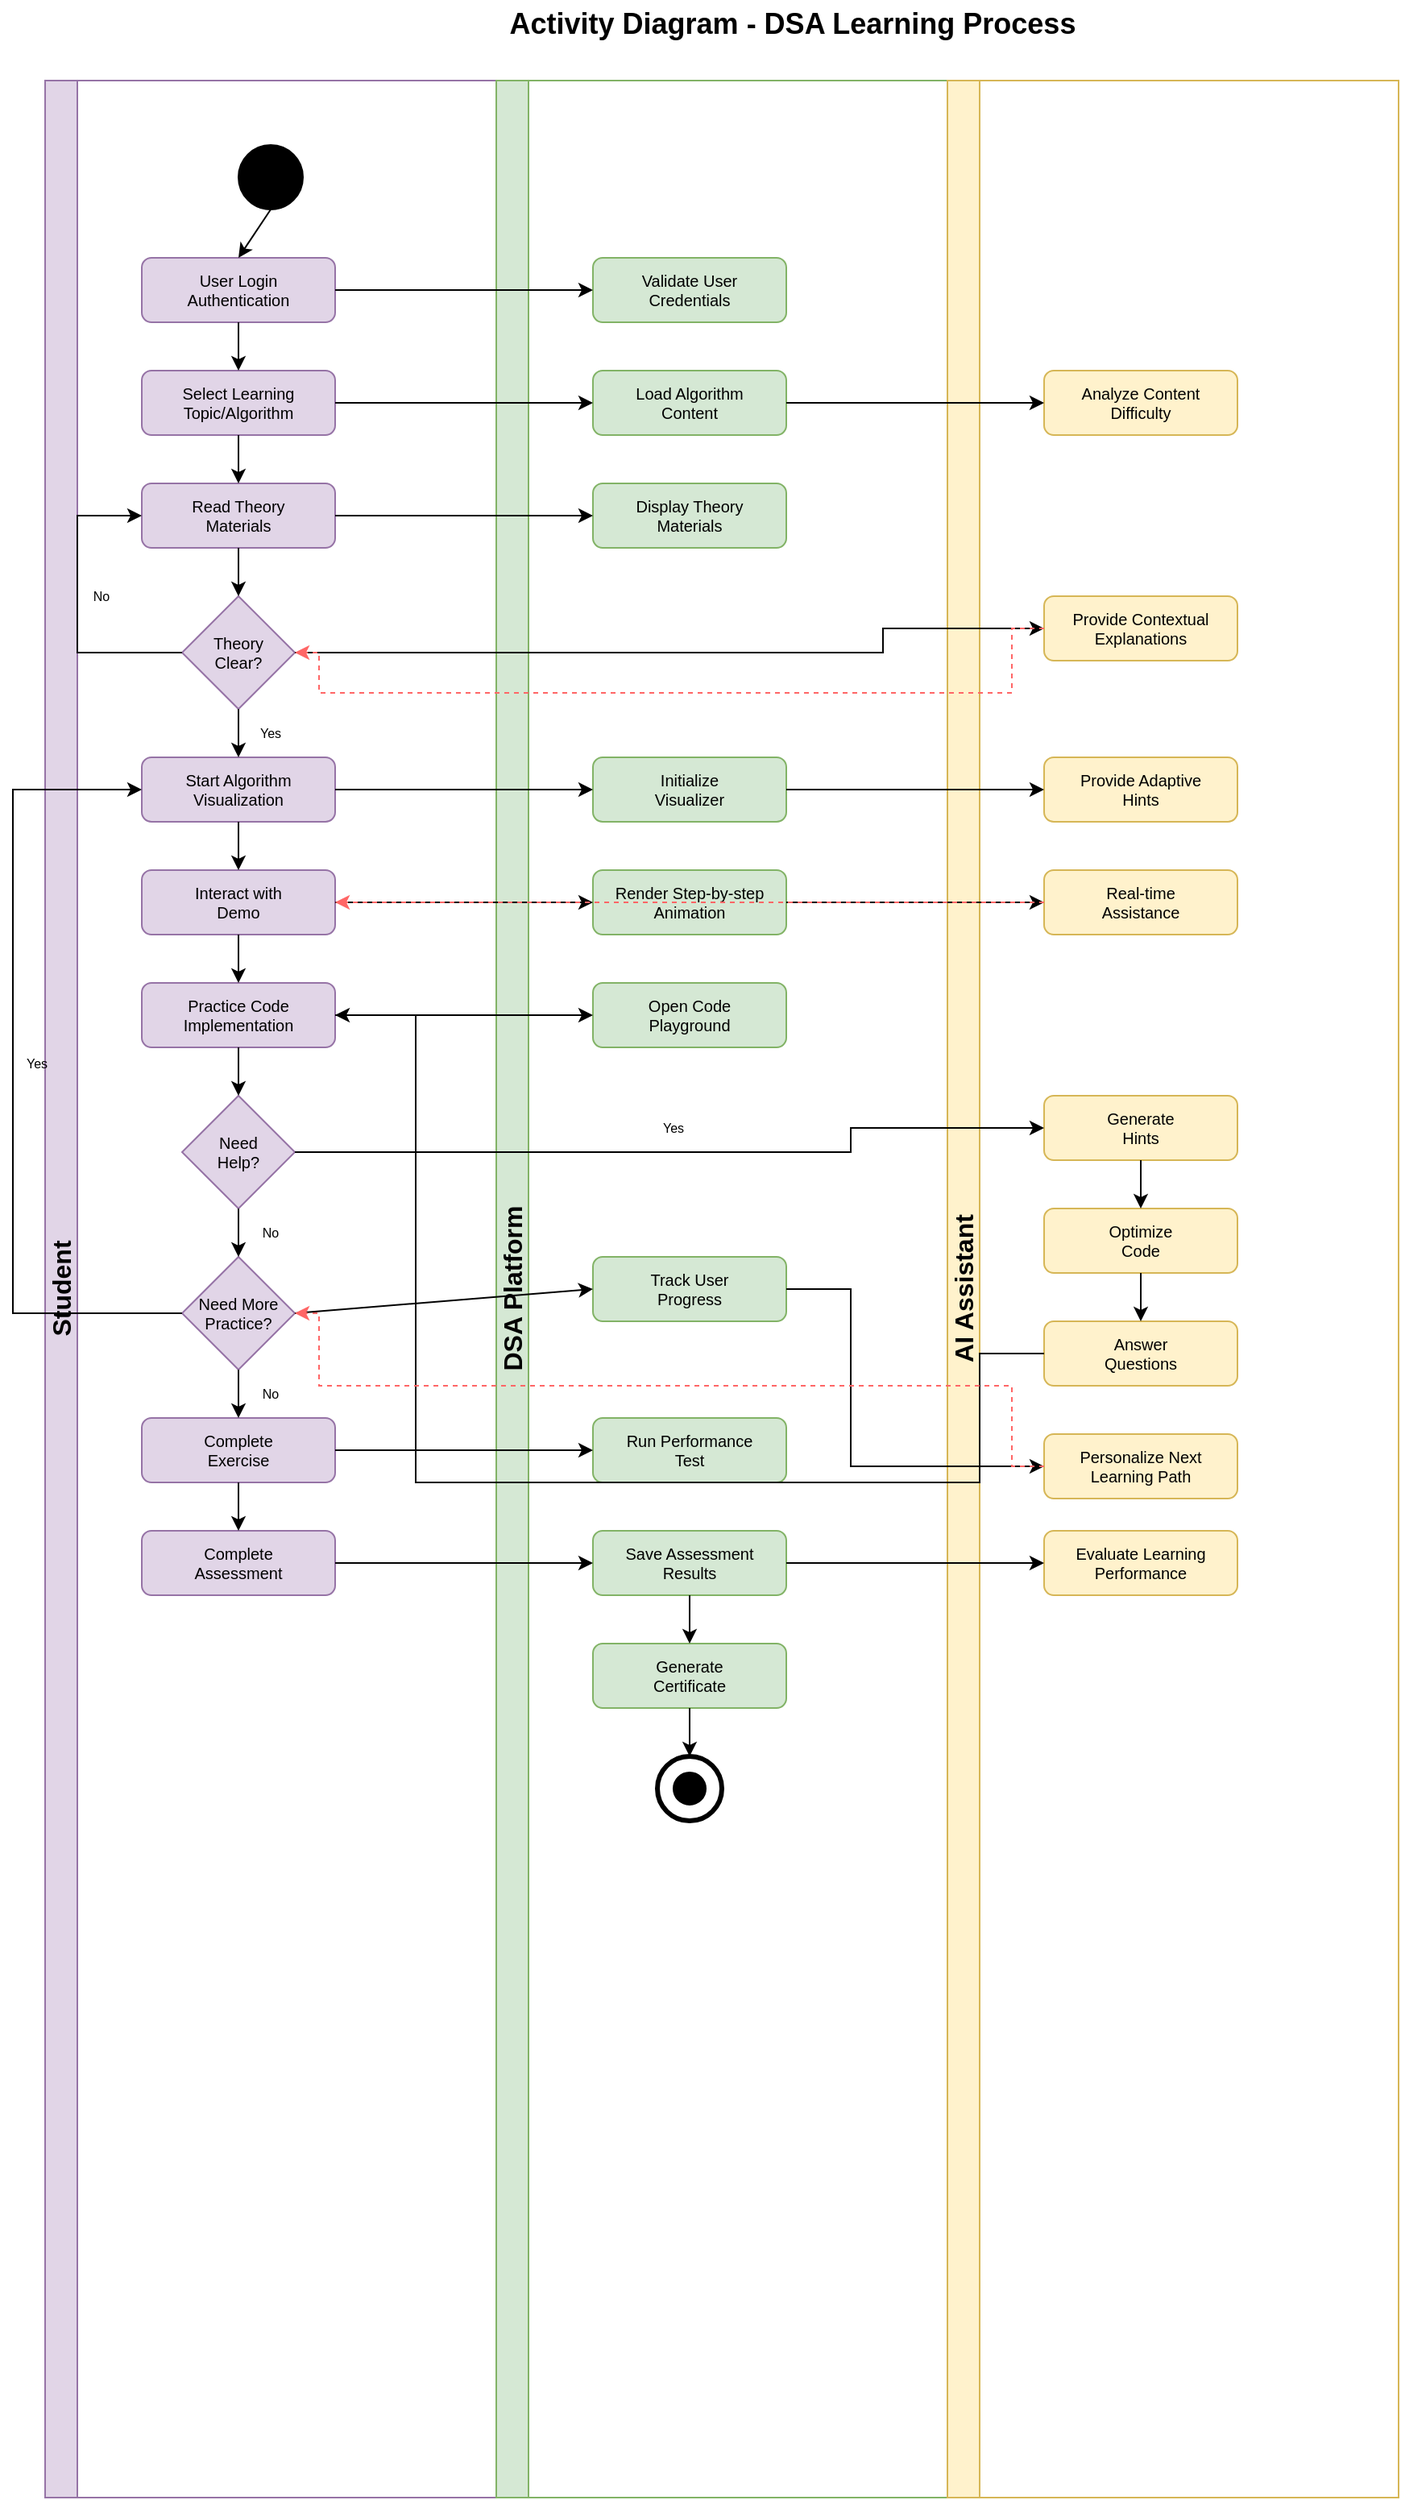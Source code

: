 <mxfile version="24.7.17">
  <diagram name="Activity Diagram" id="activity-diagram-clean">
    <mxGraphModel dx="1422" dy="754" grid="1" gridSize="10" guides="1" tooltips="1" connect="1" arrows="1" fold="1" page="1" pageScale="1" pageWidth="1169" pageHeight="1654" math="0" shadow="0">
      <root>
        <mxCell id="0" />
        <mxCell id="1" parent="0" />
        
        <!-- Title -->
        <mxCell id="title" value="Activity Diagram - DSA Learning Process" style="text;html=1;align=center;verticalAlign=middle;whiteSpace=wrap;rounded=0;fontSize=18;fontStyle=1" vertex="1" parent="1">
          <mxGeometry x="284" y="30" width="600" height="30" as="geometry" />
        </mxCell>

        <!-- Swimlanes -->
        <mxCell id="student-lane" value="Student" style="swimlane;html=1;childLayout=stackLayout;resizeParent=1;resizeParentMax=0;horizontal=0;startSize=20;horizontalStack=0;fontSize=16;fontStyle=1;fillColor=#e1d5e7;strokeColor=#9673a6" vertex="1" parent="1">
          <mxGeometry x="120" y="80" width="280" height="1500" as="geometry" />
        </mxCell>

        <mxCell id="system-lane" value="DSA Platform" style="swimlane;html=1;childLayout=stackLayout;resizeParent=1;resizeParentMax=0;horizontal=0;startSize=20;horizontalStack=0;fontSize=16;fontStyle=1;fillColor=#d5e8d4;strokeColor=#82b366" vertex="1" parent="1">
          <mxGeometry x="400" y="80" width="280" height="1500" as="geometry" />
        </mxCell>

        <mxCell id="ai-lane" value="AI Assistant" style="swimlane;html=1;childLayout=stackLayout;resizeParent=1;resizeParentMax=0;horizontal=0;startSize=20;horizontalStack=0;fontSize=16;fontStyle=1;fillColor=#fff2cc;strokeColor=#d6b656" vertex="1" parent="1">
          <mxGeometry x="680" y="80" width="280" height="1500" as="geometry" />
        </mxCell>

        <!-- Start Node -->
        <mxCell id="start" value="" style="ellipse;whiteSpace=wrap;html=1;aspect=fixed;fillColor=#000000;strokeColor=#000000" vertex="1" parent="1">
          <mxGeometry x="240" y="120" width="40" height="40" as="geometry" />
        </mxCell>

        <!-- Student Activities -->
        <mxCell id="login" value="User Login&#xa;Authentication" style="rounded=1;whiteSpace=wrap;html=1;fontSize=10;fillColor=#e1d5e7;strokeColor=#9673a6" vertex="1" parent="1">
          <mxGeometry x="180" y="190" width="120" height="40" as="geometry" />
        </mxCell>

        <mxCell id="select-algorithm" value="Select Learning&#xa;Topic/Algorithm" style="rounded=1;whiteSpace=wrap;html=1;fontSize=10;fillColor=#e1d5e7;strokeColor=#9673a6" vertex="1" parent="1">
          <mxGeometry x="180" y="260" width="120" height="40" as="geometry" />
        </mxCell>

        <mxCell id="read-theory" value="Read Theory&#xa;Materials" style="rounded=1;whiteSpace=wrap;html=1;fontSize=10;fillColor=#e1d5e7;strokeColor=#9673a6" vertex="1" parent="1">
          <mxGeometry x="180" y="330" width="120" height="40" as="geometry" />
        </mxCell>

        <mxCell id="understand-theory" value="Theory&#xa;Clear?" style="rhombus;whiteSpace=wrap;html=1;fontSize=10;fillColor=#e1d5e7;strokeColor=#9673a6" vertex="1" parent="1">
          <mxGeometry x="205" y="400" width="70" height="70" as="geometry" />
        </mxCell>

        <mxCell id="start-visualization" value="Start Algorithm&#xa;Visualization" style="rounded=1;whiteSpace=wrap;html=1;fontSize=10;fillColor=#e1d5e7;strokeColor=#9673a6" vertex="1" parent="1">
          <mxGeometry x="180" y="500" width="120" height="40" as="geometry" />
        </mxCell>

        <mxCell id="interact-demo" value="Interact with&#xa;Demo" style="rounded=1;whiteSpace=wrap;html=1;fontSize=10;fillColor=#e1d5e7;strokeColor=#9673a6" vertex="1" parent="1">
          <mxGeometry x="180" y="570" width="120" height="40" as="geometry" />
        </mxCell>

        <mxCell id="practice-code" value="Practice Code&#xa;Implementation" style="rounded=1;whiteSpace=wrap;html=1;fontSize=10;fillColor=#e1d5e7;strokeColor=#9673a6" vertex="1" parent="1">
          <mxGeometry x="180" y="640" width="120" height="40" as="geometry" />
        </mxCell>

        <mxCell id="need-help" value="Need&#xa;Help?" style="rhombus;whiteSpace=wrap;html=1;fontSize=10;fillColor=#e1d5e7;strokeColor=#9673a6" vertex="1" parent="1">
          <mxGeometry x="205" y="710" width="70" height="70" as="geometry" />
        </mxCell>

        <mxCell id="practice-needed" value="Need More&#xa;Practice?" style="rhombus;whiteSpace=wrap;html=1;fontSize=10;fillColor=#e1d5e7;strokeColor=#9673a6" vertex="1" parent="1">
          <mxGeometry x="205" y="810" width="70" height="70" as="geometry" />
        </mxCell>

        <mxCell id="complete-exercise" value="Complete&#xa;Exercise" style="rounded=1;whiteSpace=wrap;html=1;fontSize=10;fillColor=#e1d5e7;strokeColor=#9673a6" vertex="1" parent="1">
          <mxGeometry x="180" y="910" width="120" height="40" as="geometry" />
        </mxCell>

        <mxCell id="complete-assessment" value="Complete&#xa;Assessment" style="rounded=1;whiteSpace=wrap;html=1;fontSize=10;fillColor=#e1d5e7;strokeColor=#9673a6" vertex="1" parent="1">
          <mxGeometry x="180" y="980" width="120" height="40" as="geometry" />
        </mxCell>

        <!-- System Activities -->
        <mxCell id="validate-user" value="Validate User&#xa;Credentials" style="rounded=1;whiteSpace=wrap;html=1;fontSize=10;fillColor=#d5e8d4;strokeColor=#82b366" vertex="1" parent="1">
          <mxGeometry x="460" y="190" width="120" height="40" as="geometry" />
        </mxCell>

        <mxCell id="load-algorithm" value="Load Algorithm&#xa;Content" style="rounded=1;whiteSpace=wrap;html=1;fontSize=10;fillColor=#d5e8d4;strokeColor=#82b366" vertex="1" parent="1">
          <mxGeometry x="460" y="260" width="120" height="40" as="geometry" />
        </mxCell>

        <mxCell id="display-theory" value="Display Theory&#xa;Materials" style="rounded=1;whiteSpace=wrap;html=1;fontSize=10;fillColor=#d5e8d4;strokeColor=#82b366" vertex="1" parent="1">
          <mxGeometry x="460" y="330" width="120" height="40" as="geometry" />
        </mxCell>

        <mxCell id="prepare-visualizer" value="Initialize&#xa;Visualizer" style="rounded=1;whiteSpace=wrap;html=1;fontSize=10;fillColor=#d5e8d4;strokeColor=#82b366" vertex="1" parent="1">
          <mxGeometry x="460" y="500" width="120" height="40" as="geometry" />
        </mxCell>

        <mxCell id="render-animation" value="Render Step-by-step&#xa;Animation" style="rounded=1;whiteSpace=wrap;html=1;fontSize=10;fillColor=#d5e8d4;strokeColor=#82b366" vertex="1" parent="1">
          <mxGeometry x="460" y="570" width="120" height="40" as="geometry" />
        </mxCell>

        <mxCell id="code-playground" value="Open Code&#xa;Playground" style="rounded=1;whiteSpace=wrap;html=1;fontSize=10;fillColor=#d5e8d4;strokeColor=#82b366" vertex="1" parent="1">
          <mxGeometry x="460" y="640" width="120" height="40" as="geometry" />
        </mxCell>

        <mxCell id="track-progress" value="Track User&#xa;Progress" style="rounded=1;whiteSpace=wrap;html=1;fontSize=10;fillColor=#d5e8d4;strokeColor=#82b366" vertex="1" parent="1">
          <mxGeometry x="460" y="810" width="120" height="40" as="geometry" />
        </mxCell>

        <mxCell id="run-performance-test" value="Run Performance&#xa;Test" style="rounded=1;whiteSpace=wrap;html=1;fontSize=10;fillColor=#d5e8d4;strokeColor=#82b366" vertex="1" parent="1">
          <mxGeometry x="460" y="910" width="120" height="40" as="geometry" />
        </mxCell>

        <mxCell id="save-results" value="Save Assessment&#xa;Results" style="rounded=1;whiteSpace=wrap;html=1;fontSize=10;fillColor=#d5e8d4;strokeColor=#82b366" vertex="1" parent="1">
          <mxGeometry x="460" y="980" width="120" height="40" as="geometry" />
        </mxCell>

        <mxCell id="generate-certificate" value="Generate&#xa;Certificate" style="rounded=1;whiteSpace=wrap;html=1;fontSize=10;fillColor=#d5e8d4;strokeColor=#82b366" vertex="1" parent="1">
          <mxGeometry x="460" y="1050" width="120" height="40" as="geometry" />
        </mxCell>

        <!-- AI Assistant Activities -->
        <mxCell id="analyze-difficulty" value="Analyze Content&#xa;Difficulty" style="rounded=1;whiteSpace=wrap;html=1;fontSize=10;fillColor=#fff2cc;strokeColor=#d6b656" vertex="1" parent="1">
          <mxGeometry x="740" y="260" width="120" height="40" as="geometry" />
        </mxCell>

        <mxCell id="provide-explanation" value="Provide Contextual&#xa;Explanations" style="rounded=1;whiteSpace=wrap;html=1;fontSize=10;fillColor=#fff2cc;strokeColor=#d6b656" vertex="1" parent="1">
          <mxGeometry x="740" y="400" width="120" height="40" as="geometry" />
        </mxCell>

        <mxCell id="adaptive-hints" value="Provide Adaptive&#xa;Hints" style="rounded=1;whiteSpace=wrap;html=1;fontSize=10;fillColor=#fff2cc;strokeColor=#d6b656" vertex="1" parent="1">
          <mxGeometry x="740" y="500" width="120" height="40" as="geometry" />
        </mxCell>

        <mxCell id="real-time-help" value="Real-time&#xa;Assistance" style="rounded=1;whiteSpace=wrap;html=1;fontSize=10;fillColor=#fff2cc;strokeColor=#d6b656" vertex="1" parent="1">
          <mxGeometry x="740" y="570" width="120" height="40" as="geometry" />
        </mxCell>

        <mxCell id="generate-hints" value="Generate&#xa;Hints" style="rounded=1;whiteSpace=wrap;html=1;fontSize=10;fillColor=#fff2cc;strokeColor=#d6b656" vertex="1" parent="1">
          <mxGeometry x="740" y="710" width="120" height="40" as="geometry" />
        </mxCell>

        <mxCell id="optimize-code" value="Optimize&#xa;Code" style="rounded=1;whiteSpace=wrap;html=1;fontSize=10;fillColor=#fff2cc;strokeColor=#d6b656" vertex="1" parent="1">
          <mxGeometry x="740" y="780" width="120" height="40" as="geometry" />
        </mxCell>

        <mxCell id="answer-questions" value="Answer&#xa;Questions" style="rounded=1;whiteSpace=wrap;html=1;fontSize=10;fillColor=#fff2cc;strokeColor=#d6b656" vertex="1" parent="1">
          <mxGeometry x="740" y="850" width="120" height="40" as="geometry" />
        </mxCell>

        <mxCell id="personalize-content" value="Personalize Next&#xa;Learning Path" style="rounded=1;whiteSpace=wrap;html=1;fontSize=10;fillColor=#fff2cc;strokeColor=#d6b656" vertex="1" parent="1">
          <mxGeometry x="740" y="920" width="120" height="40" as="geometry" />
        </mxCell>

        <mxCell id="evaluate-performance" value="Evaluate Learning&#xa;Performance" style="rounded=1;whiteSpace=wrap;html=1;fontSize=10;fillColor=#fff2cc;strokeColor=#d6b656" vertex="1" parent="1">
          <mxGeometry x="740" y="980" width="120" height="40" as="geometry" />
        </mxCell>

        <!-- End Node -->
        <mxCell id="end" value="" style="ellipse;whiteSpace=wrap;html=1;aspect=fixed;fillColor=#ffffff;strokeColor=#000000;strokeWidth=3" vertex="1" parent="1">
          <mxGeometry x="500" y="1120" width="40" height="40" as="geometry" />
        </mxCell>

        <mxCell id="end-inner" value="" style="ellipse;whiteSpace=wrap;html=1;aspect=fixed;fillColor=#000000;strokeColor=#000000" vertex="1" parent="1">
          <mxGeometry x="510" y="1130" width="20" height="20" as="geometry" />
        </mxCell>

        <!-- Main Flow Arrows -->
        <mxCell id="flow1" style="endArrow=classic;html=1;rounded=0;exitX=0.5;exitY=1;exitDx=0;exitDy=0;entryX=0.5;entryY=0;entryDx=0;entryDy=0" edge="1" parent="1" source="start" target="login">
          <mxGeometry width="50" height="50" relative="1" as="geometry">
            <mxPoint x="400" y="400" as="sourcePoint" />
            <mxPoint x="450" y="350" as="targetPoint" />
          </mxGeometry>
        </mxCell>

        <mxCell id="flow2" style="endArrow=classic;html=1;rounded=0;exitX=0.5;exitY=1;exitDx=0;exitDy=0;entryX=0.5;entryY=0;entryDx=0;entryDy=0" edge="1" parent="1" source="login" target="select-algorithm">
          <mxGeometry width="50" height="50" relative="1" as="geometry">
            <mxPoint x="250" y="230" as="sourcePoint" />
            <mxPoint x="250" y="260" as="targetPoint" />
          </mxGeometry>
        </mxCell>

        <mxCell id="flow3" style="endArrow=classic;html=1;rounded=0;exitX=0.5;exitY=1;exitDx=0;exitDy=0;entryX=0.5;entryY=0;entryDx=0;entryDy=0" edge="1" parent="1" source="select-algorithm" target="read-theory">
          <mxGeometry width="50" height="50" relative="1" as="geometry">
            <mxPoint x="250" y="300" as="sourcePoint" />
            <mxPoint x="250" y="330" as="targetPoint" />
          </mxGeometry>
        </mxCell>

        <mxCell id="flow4" style="endArrow=classic;html=1;rounded=0;exitX=0.5;exitY=1;exitDx=0;exitDy=0;entryX=0.5;entryY=0;entryDx=0;entryDy=0" edge="1" parent="1" source="read-theory" target="understand-theory">
          <mxGeometry width="50" height="50" relative="1" as="geometry">
            <mxPoint x="240" y="370" as="sourcePoint" />
            <mxPoint x="240" y="400" as="targetPoint" />
          </mxGeometry>
        </mxCell>

        <mxCell id="flow5" style="endArrow=classic;html=1;rounded=0;exitX=0.5;exitY=1;exitDx=0;exitDy=0;entryX=0.5;entryY=0;entryDx=0;entryDy=0" edge="1" parent="1" source="understand-theory" target="start-visualization">
          <mxGeometry width="50" height="50" relative="1" as="geometry">
            <mxPoint x="240" y="470" as="sourcePoint" />
            <mxPoint x="240" y="500" as="targetPoint" />
          </mxGeometry>
        </mxCell>

        <mxCell id="flow-yes1" value="Yes" style="text;html=1;align=center;verticalAlign=middle;whiteSpace=wrap;rounded=0;fontSize=8" vertex="1" parent="1">
          <mxGeometry x="250" y="475" width="20" height="20" as="geometry" />
        </mxCell>

        <!-- Loop back for understanding -->
        <mxCell id="loop1" style="endArrow=classic;html=1;rounded=0;exitX=0;exitY=0.5;exitDx=0;exitDy=0;entryX=0;entryY=0.5;entryDx=0;entryDy=0" edge="1" parent="1" source="understand-theory" target="read-theory">
          <mxGeometry width="50" height="50" relative="1" as="geometry">
            <mxPoint x="205" y="435" as="sourcePoint" />
            <mxPoint x="140" y="350" as="targetPoint" />
            <Array as="points">
              <mxPoint x="140" y="435" />
              <mxPoint x="140" y="350" />
            </Array>
          </mxGeometry>
        </mxCell>

        <mxCell id="flow-no1" value="No" style="text;html=1;align=center;verticalAlign=middle;whiteSpace=wrap;rounded=0;fontSize=8" vertex="1" parent="1">
          <mxGeometry x="145" y="390" width="20" height="20" as="geometry" />
        </mxCell>

        <!-- Continue main flow -->
        <mxCell id="flow6" style="endArrow=classic;html=1;rounded=0;exitX=0.5;exitY=1;exitDx=0;exitDy=0;entryX=0.5;entryY=0;entryDx=0;entryDy=0" edge="1" parent="1" source="start-visualization" target="interact-demo">
          <mxGeometry width="50" height="50" relative="1" as="geometry">
            <mxPoint x="240" y="540" as="sourcePoint" />
            <mxPoint x="240" y="570" as="targetPoint" />
          </mxGeometry>
        </mxCell>

        <mxCell id="flow7" style="endArrow=classic;html=1;rounded=0;exitX=0.5;exitY=1;exitDx=0;exitDy=0;entryX=0.5;entryY=0;entryDx=0;entryDy=0" edge="1" parent="1" source="interact-demo" target="practice-code">
          <mxGeometry width="50" height="50" relative="1" as="geometry">
            <mxPoint x="240" y="610" as="sourcePoint" />
            <mxPoint x="240" y="640" as="targetPoint" />
          </mxGeometry>
        </mxCell>

        <mxCell id="flow8" style="endArrow=classic;html=1;rounded=0;exitX=0.5;exitY=1;exitDx=0;exitDy=0;entryX=0.5;entryY=0;entryDx=0;entryDy=0" edge="1" parent="1" source="practice-code" target="need-help">
          <mxGeometry width="50" height="50" relative="1" as="geometry">
            <mxPoint x="240" y="680" as="sourcePoint" />
            <mxPoint x="240" y="710" as="targetPoint" />
          </mxGeometry>
        </mxCell>

        <mxCell id="flow9" style="endArrow=classic;html=1;rounded=0;exitX=0.5;exitY=1;exitDx=0;exitDy=0;entryX=0.5;entryY=0;entryDx=0;entryDy=0" edge="1" parent="1" source="need-help" target="practice-needed">
          <mxGeometry width="50" height="50" relative="1" as="geometry">
            <mxPoint x="240" y="780" as="sourcePoint" />
            <mxPoint x="240" y="810" as="targetPoint" />
          </mxGeometry>
        </mxCell>

        <mxCell id="flow-no2" value="No" style="text;html=1;align=center;verticalAlign=middle;whiteSpace=wrap;rounded=0;fontSize=8" vertex="1" parent="1">
          <mxGeometry x="250" y="785" width="20" height="20" as="geometry" />
        </mxCell>

        <mxCell id="flow10" style="endArrow=classic;html=1;rounded=0;exitX=0.5;exitY=1;exitDx=0;exitDy=0;entryX=0.5;entryY=0;entryDx=0;entryDy=0" edge="1" parent="1" source="practice-needed" target="complete-exercise">
          <mxGeometry width="50" height="50" relative="1" as="geometry">
            <mxPoint x="240" y="880" as="sourcePoint" />
            <mxPoint x="240" y="910" as="targetPoint" />
          </mxGeometry>
        </mxCell>

        <mxCell id="flow-no3" value="No" style="text;html=1;align=center;verticalAlign=middle;whiteSpace=wrap;rounded=0;fontSize=8" vertex="1" parent="1">
          <mxGeometry x="250" y="885" width="20" height="20" as="geometry" />
        </mxCell>

        <mxCell id="flow11" style="endArrow=classic;html=1;rounded=0;exitX=0.5;exitY=1;exitDx=0;exitDy=0;entryX=0.5;entryY=0;entryDx=0;entryDy=0" edge="1" parent="1" source="complete-exercise" target="complete-assessment">
          <mxGeometry width="50" height="50" relative="1" as="geometry">
            <mxPoint x="240" y="950" as="sourcePoint" />
            <mxPoint x="240" y="980" as="targetPoint" />
          </mxGeometry>
        </mxCell>

        <!-- Loop back for more practice -->
        <mxCell id="loop2" style="endArrow=classic;html=1;rounded=0;exitX=0;exitY=0.5;exitDx=0;exitDy=0;entryX=0;entryY=0.5;entryDx=0;entryDy=0" edge="1" parent="1" source="practice-needed" target="start-visualization">
          <mxGeometry width="50" height="50" relative="1" as="geometry">
            <mxPoint x="205" y="845" as="sourcePoint" />
            <mxPoint x="180" y="520" as="targetPoint" />
            <Array as="points">
              <mxPoint x="100" y="845" />
              <mxPoint x="100" y="520" />
            </Array>
          </mxGeometry>
        </mxCell>

        <mxCell id="flow-yes2" value="Yes" style="text;html=1;align=center;verticalAlign=middle;whiteSpace=wrap;rounded=0;fontSize=8" vertex="1" parent="1">
          <mxGeometry x="105" y="680" width="20" height="20" as="geometry" />
        </mxCell>

        <!-- System Flow Arrows -->
        <mxCell id="sys-flow1" style="endArrow=classic;html=1;rounded=0;exitX=1;exitY=0.5;exitDx=0;exitDy=0;entryX=0;entryY=0.5;entryDx=0;entryDy=0" edge="1" parent="1" source="login" target="validate-user">
          <mxGeometry width="50" height="50" relative="1" as="geometry">
            <mxPoint x="300" y="210" as="sourcePoint" />
            <mxPoint x="460" y="210" as="targetPoint" />
          </mxGeometry>
        </mxCell>

        <mxCell id="sys-flow2" style="endArrow=classic;html=1;rounded=0;exitX=1;exitY=0.5;exitDx=0;exitDy=0;entryX=0;entryY=0.5;entryDx=0;entryDy=0" edge="1" parent="1" source="select-algorithm" target="load-algorithm">
          <mxGeometry width="50" height="50" relative="1" as="geometry">
            <mxPoint x="300" y="280" as="sourcePoint" />
            <mxPoint x="460" y="280" as="targetPoint" />
          </mxGeometry>
        </mxCell>

        <mxCell id="sys-flow3" style="endArrow=classic;html=1;rounded=0;exitX=1;exitY=0.5;exitDx=0;exitDy=0;entryX=0;entryY=0.5;entryDx=0;entryDy=0" edge="1" parent="1" source="read-theory" target="display-theory">
          <mxGeometry width="50" height="50" relative="1" as="geometry">
            <mxPoint x="300" y="350" as="sourcePoint" />
            <mxPoint x="460" y="350" as="targetPoint" />
          </mxGeometry>
        </mxCell>

        <mxCell id="sys-flow4" style="endArrow=classic;html=1;rounded=0;exitX=1;exitY=0.5;exitDx=0;exitDy=0;entryX=0;entryY=0.5;entryDx=0;entryDy=0" edge="1" parent="1" source="start-visualization" target="prepare-visualizer">
          <mxGeometry width="50" height="50" relative="1" as="geometry">
            <mxPoint x="300" y="520" as="sourcePoint" />
            <mxPoint x="460" y="520" as="targetPoint" />
          </mxGeometry>
        </mxCell>

        <mxCell id="sys-flow5" style="endArrow=classic;html=1;rounded=0;exitX=1;exitY=0.5;exitDx=0;exitDy=0;entryX=0;entryY=0.5;entryDx=0;entryDy=0" edge="1" parent="1" source="interact-demo" target="render-animation">
          <mxGeometry width="50" height="50" relative="1" as="geometry">
            <mxPoint x="300" y="590" as="sourcePoint" />
            <mxPoint x="460" y="590" as="targetPoint" />
          </mxGeometry>
        </mxCell>

        <mxCell id="sys-flow6" style="endArrow=classic;html=1;rounded=0;exitX=1;exitY=0.5;exitDx=0;exitDy=0;entryX=0;entryY=0.5;entryDx=0;entryDy=0" edge="1" parent="1" source="practice-code" target="code-playground">
          <mxGeometry width="50" height="50" relative="1" as="geometry">
            <mxPoint x="300" y="660" as="sourcePoint" />
            <mxPoint x="460" y="660" as="targetPoint" />
          </mxGeometry>
        </mxCell>

        <mxCell id="sys-flow7" style="endArrow=classic;html=1;rounded=0;exitX=1;exitY=0.5;exitDx=0;exitDy=0;entryX=0;entryY=0.5;entryDx=0;entryDy=0" edge="1" parent="1" source="practice-needed" target="track-progress">
          <mxGeometry width="50" height="50" relative="1" as="geometry">
            <mxPoint x="275" y="845" as="sourcePoint" />
            <mxPoint x="460" y="830" as="targetPoint" />
          </mxGeometry>
        </mxCell>

        <mxCell id="sys-flow8" style="endArrow=classic;html=1;rounded=0;exitX=1;exitY=0.5;exitDx=0;exitDy=0;entryX=0;entryY=0.5;entryDx=0;entryDy=0" edge="1" parent="1" source="complete-exercise" target="run-performance-test">
          <mxGeometry width="50" height="50" relative="1" as="geometry">
            <mxPoint x="300" y="930" as="sourcePoint" />
            <mxPoint x="460" y="930" as="targetPoint" />
          </mxGeometry>
        </mxCell>

        <mxCell id="sys-flow9" style="endArrow=classic;html=1;rounded=0;exitX=1;exitY=0.5;exitDx=0;exitDy=0;entryX=0;entryY=0.5;entryDx=0;entryDy=0" edge="1" parent="1" source="complete-assessment" target="save-results">
          <mxGeometry width="50" height="50" relative="1" as="geometry">
            <mxPoint x="300" y="1000" as="sourcePoint" />
            <mxPoint x="460" y="1000" as="targetPoint" />
          </mxGeometry>
        </mxCell>

        <mxCell id="sys-flow10" style="endArrow=classic;html=1;rounded=0;exitX=0.5;exitY=1;exitDx=0;exitDy=0;entryX=0.5;entryY=0;entryDx=0;entryDy=0" edge="1" parent="1" source="save-results" target="generate-certificate">
          <mxGeometry width="50" height="50" relative="1" as="geometry">
            <mxPoint x="520" y="1020" as="sourcePoint" />
            <mxPoint x="520" y="1050" as="targetPoint" />
          </mxGeometry>
        </mxCell>

        <mxCell id="sys-flow11" style="endArrow=classic;html=1;rounded=0;exitX=0.5;exitY=1;exitDx=0;exitDy=0;entryX=0.5;entryY=0;entryDx=0;entryDy=0" edge="1" parent="1" source="generate-certificate" target="end">
          <mxGeometry width="50" height="50" relative="1" as="geometry">
            <mxPoint x="520" y="1090" as="sourcePoint" />
            <mxPoint x="520" y="1120" as="targetPoint" />
          </mxGeometry>
        </mxCell>

        <!-- AI Flow Arrows -->
        <mxCell id="ai-flow1" style="endArrow=classic;html=1;rounded=0;exitX=1;exitY=0.5;exitDx=0;exitDy=0;entryX=0;entryY=0.5;entryDx=0;entryDy=0" edge="1" parent="1" source="load-algorithm" target="analyze-difficulty">
          <mxGeometry width="50" height="50" relative="1" as="geometry">
            <mxPoint x="580" y="280" as="sourcePoint" />
            <mxPoint x="740" y="280" as="targetPoint" />
          </mxGeometry>
        </mxCell>

        <mxCell id="ai-flow2" style="endArrow=classic;html=1;rounded=0;exitX=1;exitY=0.5;exitDx=0;exitDy=0;entryX=0;entryY=0.5;entryDx=0;entryDy=0" edge="1" parent="1" source="understand-theory" target="provide-explanation">
          <mxGeometry width="50" height="50" relative="1" as="geometry">
            <mxPoint x="275" y="435" as="sourcePoint" />
            <mxPoint x="740" y="420" as="targetPoint" />
            <Array as="points">
              <mxPoint x="640" y="435" />
              <mxPoint x="640" y="420" />
            </Array>
          </mxGeometry>
        </mxCell>

        <mxCell id="ai-flow3" style="endArrow=classic;html=1;rounded=0;exitX=1;exitY=0.5;exitDx=0;exitDy=0;entryX=0;entryY=0.5;entryDx=0;entryDy=0" edge="1" parent="1" source="prepare-visualizer" target="adaptive-hints">
          <mxGeometry width="50" height="50" relative="1" as="geometry">
            <mxPoint x="580" y="520" as="sourcePoint" />
            <mxPoint x="740" y="520" as="targetPoint" />
          </mxGeometry>
        </mxCell>

        <mxCell id="ai-flow4" style="endArrow=classic;html=1;rounded=0;exitX=1;exitY=0.5;exitDx=0;exitDy=0;entryX=0;entryY=0.5;entryDx=0;entryDy=0" edge="1" parent="1" source="render-animation" target="real-time-help">
          <mxGeometry width="50" height="50" relative="1" as="geometry">
            <mxPoint x="580" y="590" as="sourcePoint" />
            <mxPoint x="740" y="590" as="targetPoint" />
          </mxGeometry>
        </mxCell>

        <mxCell id="ai-flow5" style="endArrow=classic;html=1;rounded=0;exitX=1;exitY=0.5;exitDx=0;exitDy=0;entryX=0;entryY=0.5;entryDx=0;entryDy=0" edge="1" parent="1" source="need-help" target="generate-hints">
          <mxGeometry width="50" height="50" relative="1" as="geometry">
            <mxPoint x="275" y="745" as="sourcePoint" />
            <mxPoint x="740" y="730" as="targetPoint" />
            <Array as="points">
              <mxPoint x="620" y="745" />
              <mxPoint x="620" y="730" />
            </Array>
          </mxGeometry>
        </mxCell>

        <mxCell id="flow-yes3" value="Yes" style="text;html=1;align=center;verticalAlign=middle;whiteSpace=wrap;rounded=0;fontSize=8" vertex="1" parent="1">
          <mxGeometry x="500" y="720" width="20" height="20" as="geometry" />
        </mxCell>

        <mxCell id="ai-flow6" style="endArrow=classic;html=1;rounded=0;exitX=0.5;exitY=1;exitDx=0;exitDy=0;entryX=0.5;entryY=0;entryDx=0;entryDy=0" edge="1" parent="1" source="generate-hints" target="optimize-code">
          <mxGeometry width="50" height="50" relative="1" as="geometry">
            <mxPoint x="800" y="750" as="sourcePoint" />
            <mxPoint x="800" y="780" as="targetPoint" />
          </mxGeometry>
        </mxCell>

        <mxCell id="ai-flow7" style="endArrow=classic;html=1;rounded=0;exitX=0.5;exitY=1;exitDx=0;exitDy=0;entryX=0.5;entryY=0;entryDx=0;entryDy=0" edge="1" parent="1" source="optimize-code" target="answer-questions">
          <mxGeometry width="50" height="50" relative="1" as="geometry">
            <mxPoint x="800" y="820" as="sourcePoint" />
            <mxPoint x="800" y="850" as="targetPoint" />
          </mxGeometry>
        </mxCell>

        <!-- Help loop back -->
        <mxCell id="help-loop" style="endArrow=classic;html=1;rounded=0;exitX=0;exitY=0.5;exitDx=0;exitDy=0;entryX=1;entryY=0.5;entryDx=0;entryDy=0" edge="1" parent="1" source="answer-questions" target="practice-code">
          <mxGeometry width="50" height="50" relative="1" as="geometry">
            <mxPoint x="740" y="870" as="sourcePoint" />
            <mxPoint x="300" y="660" as="targetPoint" />
            <Array as="points">
              <mxPoint x="700" y="870" />
              <mxPoint x="700" y="950" />
              <mxPoint x="350" y="950" />
              <mxPoint x="350" y="660" />
            </Array>
          </mxGeometry>
        </mxCell>

        <mxCell id="ai-flow8" style="endArrow=classic;html=1;rounded=0;exitX=1;exitY=0.5;exitDx=0;exitDy=0;entryX=0;entryY=0.5;entryDx=0;entryDy=0" edge="1" parent="1" source="track-progress" target="personalize-content">
          <mxGeometry width="50" height="50" relative="1" as="geometry">
            <mxPoint x="580" y="830" as="sourcePoint" />
            <mxPoint x="740" y="940" as="targetPoint" />
            <Array as="points">
              <mxPoint x="620" y="830" />
              <mxPoint x="620" y="940" />
            </Array>
          </mxGeometry>
        </mxCell>

        <mxCell id="ai-flow9" style="endArrow=classic;html=1;rounded=0;exitX=1;exitY=0.5;exitDx=0;exitDy=0;entryX=0;entryY=0.5;entryDx=0;entryDy=0" edge="1" parent="1" source="save-results" target="evaluate-performance">
          <mxGeometry width="50" height="50" relative="1" as="geometry">
            <mxPoint x="580" y="1000" as="sourcePoint" />
            <mxPoint x="740" y="1000" as="targetPoint" />
          </mxGeometry>
        </mxCell>

        <!-- AI feedback arrows -->
        <mxCell id="feedback1" style="endArrow=classic;html=1;rounded=0;exitX=0;exitY=0.5;exitDx=0;exitDy=0;entryX=1;entryY=0.5;entryDx=0;entryDy=0;strokeColor=#FF6666;dashed=1" edge="1" parent="1" source="provide-explanation" target="understand-theory">
          <mxGeometry width="50" height="50" relative="1" as="geometry">
            <mxPoint x="740" y="420" as="sourcePoint" />
            <mxPoint x="275" y="435" as="targetPoint" />
            <Array as="points">
              <mxPoint x="720" y="420" />
              <mxPoint x="720" y="460" />
              <mxPoint x="290" y="460" />
              <mxPoint x="290" y="435" />
            </Array>
          </mxGeometry>
        </mxCell>

        <mxCell id="feedback2" style="endArrow=classic;html=1;rounded=0;exitX=0;exitY=0.5;exitDx=0;exitDy=0;entryX=1;entryY=0.5;entryDx=0;entryDy=0;strokeColor=#FF6666;dashed=1" edge="1" parent="1" source="real-time-help" target="interact-demo">
          <mxGeometry width="50" height="50" relative="1" as="geometry">
            <mxPoint x="740" y="590" as="sourcePoint" />
            <mxPoint x="300" y="590" as="targetPoint" />
          </mxGeometry>
        </mxCell>

        <mxCell id="feedback3" style="endArrow=classic;html=1;rounded=0;exitX=0;exitY=0.5;exitDx=0;exitDy=0;entryX=1;entryY=0.5;entryDx=0;entryDy=0;strokeColor=#FF6666;dashed=1" edge="1" parent="1" source="personalize-content" target="practice-needed">
          <mxGeometry width="50" height="50" relative="1" as="geometry">
            <mxPoint x="740" y="940" as="sourcePoint" />
            <mxPoint x="275" y="845" as="targetPoint" />
            <Array as="points">
              <mxPoint x="720" y="940" />
              <mxPoint x="720" y="890" />
              <mxPoint x="290" y="890" />
              <mxPoint x="290" y="845" />
            </Array>
          </mxGeometry>
        </mxCell>

      </root>
    </mxGraphModel>
  </diagram>
</mxfile>
